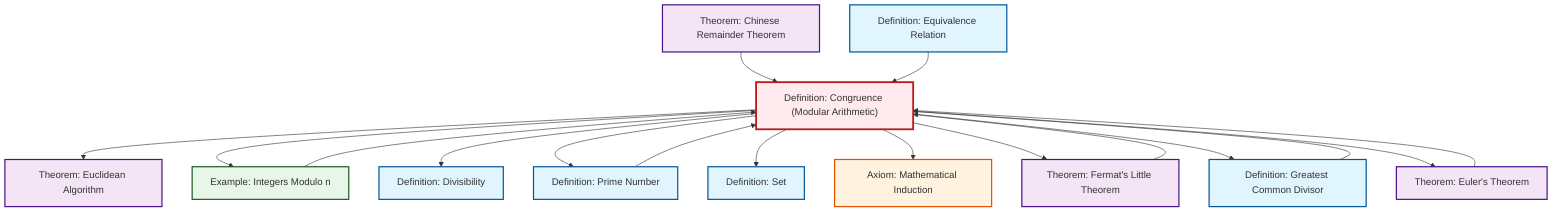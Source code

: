 graph TD
    classDef definition fill:#e1f5fe,stroke:#01579b,stroke-width:2px
    classDef theorem fill:#f3e5f5,stroke:#4a148c,stroke-width:2px
    classDef axiom fill:#fff3e0,stroke:#e65100,stroke-width:2px
    classDef example fill:#e8f5e9,stroke:#1b5e20,stroke-width:2px
    classDef current fill:#ffebee,stroke:#b71c1c,stroke-width:3px
    def-congruence["Definition: Congruence (Modular Arithmetic)"]:::definition
    def-divisibility["Definition: Divisibility"]:::definition
    ex-quotient-integers-mod-n["Example: Integers Modulo n"]:::example
    thm-euler["Theorem: Euler's Theorem"]:::theorem
    ax-induction["Axiom: Mathematical Induction"]:::axiom
    thm-fermat-little["Theorem: Fermat's Little Theorem"]:::theorem
    def-set["Definition: Set"]:::definition
    def-equivalence-relation["Definition: Equivalence Relation"]:::definition
    def-gcd["Definition: Greatest Common Divisor"]:::definition
    thm-chinese-remainder["Theorem: Chinese Remainder Theorem"]:::theorem
    def-prime["Definition: Prime Number"]:::definition
    thm-euclidean-algorithm["Theorem: Euclidean Algorithm"]:::theorem
    thm-fermat-little --> def-congruence
    def-congruence --> thm-euclidean-algorithm
    def-prime --> def-congruence
    def-congruence --> ex-quotient-integers-mod-n
    def-gcd --> def-congruence
    def-congruence --> def-divisibility
    def-congruence --> def-prime
    def-congruence --> def-set
    thm-chinese-remainder --> def-congruence
    thm-euler --> def-congruence
    def-congruence --> ax-induction
    def-equivalence-relation --> def-congruence
    def-congruence --> thm-fermat-little
    def-congruence --> def-gcd
    ex-quotient-integers-mod-n --> def-congruence
    def-congruence --> thm-euler
    class def-congruence current